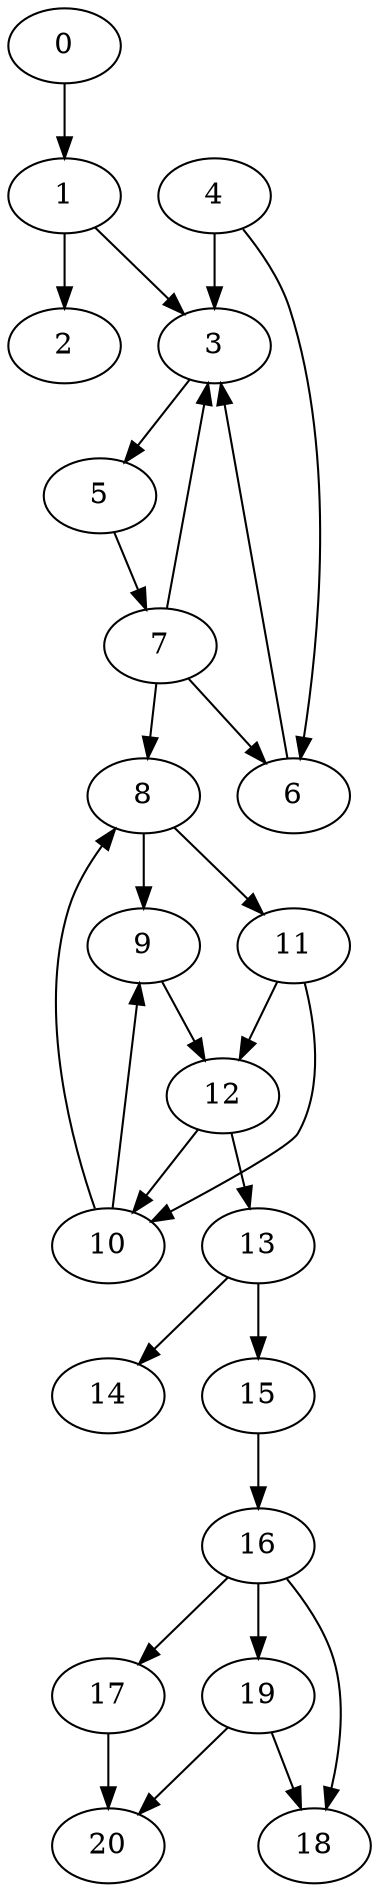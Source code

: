 digraph G {
	0;
	1;
	2;
	3;
	4;
	5;
	6;
	7;
	8;
	9;
	10;
	11;
	12;
	13;
	14;
	15;
	16;
	17;
	18;
	19;
	20;

	0 -> 1 [village=Berlin; name=Church_Lane; heightLimit=5; weight=10; primaryType=sideStreet; secondaryType=none;];
	1 -> 2 [village=Berlin; name=Post_Road; heightLimit=5; weight=10; primaryType=sideStreet; secondaryType=none;];
	1 -> 3 [village=Berlin; name=School_Lane; heightLimit=5; weight=10; primaryType=sideStreet; secondaryType=none;];
	3 -> 5 [village=Berlin; name=Pine_Way; heightLimit=5; weight=10; primaryType=sideStreet; secondaryType=none;];
	4 -> 3 [village=Berlin; name=Railway_Station_Road; heightLimit=4; weight=10; primaryType=mainStreet; secondaryType=none;];
	4 -> 6 [village=Berlin; name=On_the_Slope; heightLimit=3; weight=5; primaryType=mainStreet; secondaryType=none;];
	5 -> 7 [village=Berlin; name=Post_Office_Street; heightLimit=5; weight=15; primaryType=sideStreet; secondaryType=none;];
	6 -> 3 [village=Berlin; name=Market_Street; heightLimit=4; weight=10; primaryType=mainStreet; secondaryType=none;];
	7 -> 3 [village=Berlin; name=Cemetery_Lane; heightLimit=3; weight=15; primaryType=sideStreet; secondaryType=tunnel;];
	7 -> 6 [village=Berlin; name=Linden_Avenue; heightLimit=5; weight=5; primaryType=sideStreet; secondaryType=oneWayStreet;];

	8 -> 9 [village=Hamburg; name=Town_Hall_Square; heightLimit=5; weight=15; primaryType=sideStreet; secondaryType=none;];
	8 -> 11 [village=Hamburg; name=Ash_Way; heightLimit=5; weight=5; primaryType=sideStreet; secondaryType=none;];
	9 -> 12 [village=Hamburg; name=Market_Street; heightLimit=2; weight=15; primaryType=sideStreet; secondaryType=tunnel;];
	10 -> 9 [village=Hamburg; name=Birch_Way; heightLimit=5; weight=5; primaryType=mainStreet; secondaryType=none;];
	10 -> 8 [village=Hamburg; name=Rose_Street; heightLimit=4; weight=5; primaryType=sideStreet; secondaryType=oneWayStreet;];
	11 -> 12 [village=Hamburg; name=Linden_Avenue; heightLimit=5; weight=15; primaryType=sideStreet; secondaryType=none;];
	11 -> 10 [village=Hamburg; name=By_the_Stream; heightLimit=5; weight=5; primaryType=mainStreet; secondaryType=none;];
	12 -> 10 [village=Hamburg; name=Village_Square; heightLimit=4; weight=10; primaryType=sideStreet; secondaryType=oneWayStreet;];

	13 -> 14 [village=Saarbruecken; name=Valley_Road; heightLimit=4; weight=5; primaryType=mainStreet; secondaryType=none;];

	15 -> 16 [village=Kiel; name=Schiller_Square; heightLimit=5; weight=10; primaryType=sideStreet; secondaryType=none;];
	16 -> 17 [village=Kiel; name=Church_Lane; heightLimit=5; weight=5; primaryType=sideStreet; secondaryType=none;];
	16 -> 19 [village=Kiel; name=Rose_Street; heightLimit=5; weight=15; primaryType=mainStreet; secondaryType=none;];
	16 -> 18 [village=Kiel; name=By_the_Pond; heightLimit=5; weight=5; primaryType=mainStreet; secondaryType=none;];
	17 -> 20 [village=Kiel; name=Harbor_Street; heightLimit=3; weight=10; primaryType=sideStreet; secondaryType=tunnel;];
	19 -> 18 [village=Kiel; name=Sun_Street; heightLimit=5; weight=5; primaryType=sideStreet; secondaryType=none;];
	19 -> 20 [village=Kiel; name=Mill_Lane; heightLimit=5; weight=5; primaryType=sideStreet; secondaryType=none;];

	7 -> 8 [village=Germany; name=Garden_Way; heightLimit=5; weight=5; primaryType=countyRoad; secondaryType=none;];
	12 -> 13 [village=Germany; name=Pine_Way; heightLimit=5; weight=10; primaryType=countyRoad; secondaryType=none;];
	13 -> 15 [village=Germany; name=Ash_Way; heightLimit=5; weight=15; primaryType=countyRoad; secondaryType=none;];
}